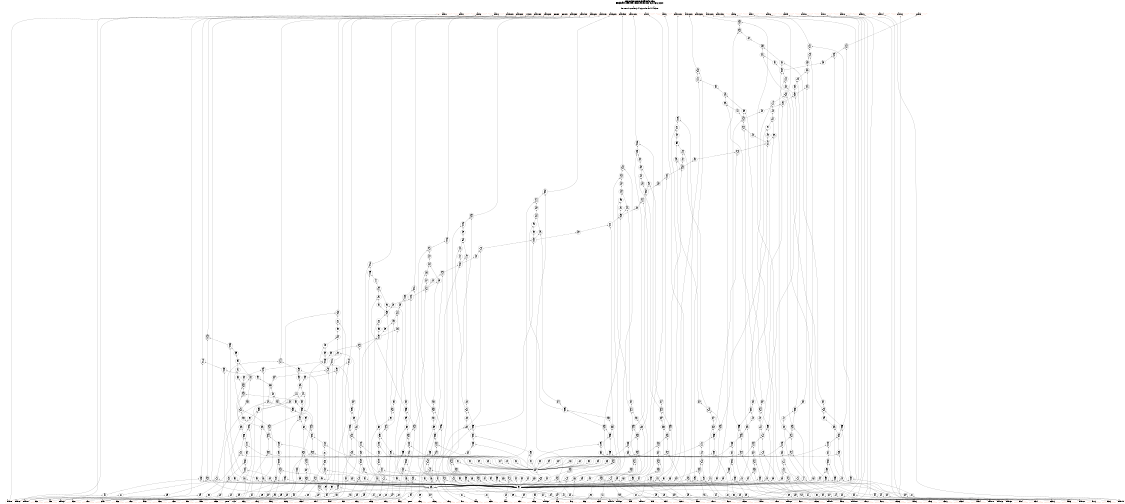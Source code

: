 # Network structure generated by ABC

digraph network {
size = "7.5,10";
center = true;
edge [dir = back];

{
  node [shape = plaintext];
  edge [style = invis];
  LevelTitle1 [label=""];
  LevelTitle2 [label=""];
  Level60 [label = ""];
  Level59 [label = ""];
  Level58 [label = ""];
  Level57 [label = ""];
  Level56 [label = ""];
  Level55 [label = ""];
  Level54 [label = ""];
  Level53 [label = ""];
  Level52 [label = ""];
  Level51 [label = ""];
  Level50 [label = ""];
  Level49 [label = ""];
  Level48 [label = ""];
  Level47 [label = ""];
  Level46 [label = ""];
  Level45 [label = ""];
  Level44 [label = ""];
  Level43 [label = ""];
  Level42 [label = ""];
  Level41 [label = ""];
  Level40 [label = ""];
  Level39 [label = ""];
  Level38 [label = ""];
  Level37 [label = ""];
  Level36 [label = ""];
  Level35 [label = ""];
  Level34 [label = ""];
  Level33 [label = ""];
  Level32 [label = ""];
  Level31 [label = ""];
  Level30 [label = ""];
  Level29 [label = ""];
  Level28 [label = ""];
  Level27 [label = ""];
  Level26 [label = ""];
  Level25 [label = ""];
  Level24 [label = ""];
  Level23 [label = ""];
  Level22 [label = ""];
  Level21 [label = ""];
  Level20 [label = ""];
  Level19 [label = ""];
  Level18 [label = ""];
  Level17 [label = ""];
  Level16 [label = ""];
  Level15 [label = ""];
  Level14 [label = ""];
  Level13 [label = ""];
  Level12 [label = ""];
  Level11 [label = ""];
  Level10 [label = ""];
  Level9 [label = ""];
  Level8 [label = ""];
  Level7 [label = ""];
  Level6 [label = ""];
  Level5 [label = ""];
  Level4 [label = ""];
  Level3 [label = ""];
  Level2 [label = ""];
  Level1 [label = ""];
  Level0 [label = ""];
  LevelTitle1 ->  LevelTitle2 ->  Level60 ->  Level59 ->  Level58 ->  Level57 ->  Level56 ->  Level55 ->  Level54 ->  Level53 ->  Level52 ->  Level51 ->  Level50 ->  Level49 ->  Level48 ->  Level47 ->  Level46 ->  Level45 ->  Level44 ->  Level43 ->  Level42 ->  Level41 ->  Level40 ->  Level39 ->  Level38 ->  Level37 ->  Level36 ->  Level35 ->  Level34 ->  Level33 ->  Level32 ->  Level31 ->  Level30 ->  Level29 ->  Level28 ->  Level27 ->  Level26 ->  Level25 ->  Level24 ->  Level23 ->  Level22 ->  Level21 ->  Level20 ->  Level19 ->  Level18 ->  Level17 ->  Level16 ->  Level15 ->  Level14 ->  Level13 ->  Level12 ->  Level11 ->  Level10 ->  Level9 ->  Level8 ->  Level7 ->  Level6 ->  Level5 ->  Level4 ->  Level3 ->  Level2 ->  Level1 ->  Level0;
}

{
  rank = same;
  LevelTitle1;
  title1 [shape=plaintext,
          fontsize=20,
          fontname = "Times-Roman",
          label="Network structure visualized by ABC\nBenchmark \"s991.blif\". Time was Thu Oct  8 20:46:12 2020. "
         ];
}

{
  rank = same;
  LevelTitle2;
  title2 [shape=plaintext,
          fontsize=18,
          fontname = "Times-Roman",
          label="The network contains 519 logic nodes and 19 latches.\n"
         ];
}

{
  rank = same;
  Level60;
  Node66 [label = "maddr_0", shape = invtriangle, color = coral, fillcolor = coral];
  Node67 [label = "maddr_1", shape = invtriangle, color = coral, fillcolor = coral];
  Node68 [label = "maddr_2", shape = invtriangle, color = coral, fillcolor = coral];
  Node69 [label = "maddr_3", shape = invtriangle, color = coral, fillcolor = coral];
  Node70 [label = "maddr_4", shape = invtriangle, color = coral, fillcolor = coral];
  Node71 [label = "maddr_5", shape = invtriangle, color = coral, fillcolor = coral];
  Node72 [label = "maddr_6", shape = invtriangle, color = coral, fillcolor = coral];
  Node73 [label = "maddr_7", shape = invtriangle, color = coral, fillcolor = coral];
  Node74 [label = "maddr_8", shape = invtriangle, color = coral, fillcolor = coral];
  Node75 [label = "maddr_9", shape = invtriangle, color = coral, fillcolor = coral];
  Node76 [label = "maddr_10", shape = invtriangle, color = coral, fillcolor = coral];
  Node77 [label = "maddr_11", shape = invtriangle, color = coral, fillcolor = coral];
  Node78 [label = "maddr_12", shape = invtriangle, color = coral, fillcolor = coral];
  Node79 [label = "maddr_13", shape = invtriangle, color = coral, fillcolor = coral];
  Node80 [label = "maddr_14", shape = invtriangle, color = coral, fillcolor = coral];
  Node81 [label = "maddr_15", shape = invtriangle, color = coral, fillcolor = coral];
  Node82 [label = "coutadd1", shape = invtriangle, color = coral, fillcolor = coral];
  Node84 [label = "pee_0L_in", shape = box, color = coral, fillcolor = coral];
  Node87 [label = "pee_1L_in", shape = box, color = coral, fillcolor = coral];
  Node90 [label = "maddr_0L_in", shape = box, color = coral, fillcolor = coral];
  Node93 [label = "maddr_1L_in", shape = box, color = coral, fillcolor = coral];
  Node96 [label = "maddr_2L_in", shape = box, color = coral, fillcolor = coral];
  Node99 [label = "maddr_3L_in", shape = box, color = coral, fillcolor = coral];
  Node102 [label = "maddr_4L_in", shape = box, color = coral, fillcolor = coral];
  Node105 [label = "maddr_5L_in", shape = box, color = coral, fillcolor = coral];
  Node108 [label = "maddr_6L_in", shape = box, color = coral, fillcolor = coral];
  Node111 [label = "maddr_7L_in", shape = box, color = coral, fillcolor = coral];
  Node114 [label = "maddr_8L_in", shape = box, color = coral, fillcolor = coral];
  Node117 [label = "maddr_9L_in", shape = box, color = coral, fillcolor = coral];
  Node120 [label = "maddr_10L_in", shape = box, color = coral, fillcolor = coral];
  Node123 [label = "maddr_11L_in", shape = box, color = coral, fillcolor = coral];
  Node126 [label = "maddr_12L_in", shape = box, color = coral, fillcolor = coral];
  Node129 [label = "maddr_13L_in", shape = box, color = coral, fillcolor = coral];
  Node132 [label = "maddr_14L_in", shape = box, color = coral, fillcolor = coral];
  Node135 [label = "maddr_15L_in", shape = box, color = coral, fillcolor = coral];
  Node138 [label = "I1154L_in", shape = box, color = coral, fillcolor = coral];
}

{
  rank = same;
  Level59;
  Node158 [label = "158\n0- 1\n-0 1", shape = ellipse];
}

{
  rank = same;
  Level58;
  Node625 [label = "625\n1- 1\n-1 1", shape = ellipse];
}

{
  rank = same;
  Level57;
  Node460 [label = "460\n0 1", shape = ellipse];
}

{
  rank = same;
  Level56;
  Node140 [label = "140\n0- 1\n-0 1", shape = ellipse];
  Node157 [label = "157\n0- 1\n-0 1", shape = ellipse];
  Node459 [label = "459\n00 1", shape = ellipse];
}

{
  rank = same;
  Level55;
  Node507 [label = "507\n11 1", shape = ellipse];
  Node623 [label = "623\n1- 1\n-1 1", shape = ellipse];
  Node624 [label = "624\n1- 1\n-1 1", shape = ellipse];
}

{
  rank = same;
  Level54;
  Node455 [label = "455\n0 1", shape = ellipse];
  Node457 [label = "457\n0 1", shape = ellipse];
  Node458 [label = "458\n0 1", shape = ellipse];
  Node506 [label = "506\n11 1", shape = ellipse];
}

{
  rank = same;
  Level53;
  Node156 [label = "156\n0- 1\n-0 1", shape = ellipse];
  Node454 [label = "454\n00 1", shape = ellipse];
  Node456 [label = "456\n0- 1\n-0 1", shape = ellipse];
}

{
  rank = same;
  Level52;
  Node505 [label = "505\n11 1", shape = ellipse];
  Node621 [label = "621\n1- 1\n-1 1", shape = ellipse];
  Node622 [label = "622\n1- 1\n-1 1", shape = ellipse];
}

{
  rank = same;
  Level51;
  Node450 [label = "450\n0 1", shape = ellipse];
  Node452 [label = "452\n0 1", shape = ellipse];
  Node453 [label = "453\n0 1", shape = ellipse];
  Node504 [label = "504\n11 1", shape = ellipse];
}

{
  rank = same;
  Level50;
  Node155 [label = "155\n0- 1\n-0 1", shape = ellipse];
  Node449 [label = "449\n00 1", shape = ellipse];
  Node451 [label = "451\n0- 1\n-0 1", shape = ellipse];
}

{
  rank = same;
  Level49;
  Node503 [label = "503\n11 1", shape = ellipse];
  Node619 [label = "619\n1- 1\n-1 1", shape = ellipse];
  Node620 [label = "620\n1- 1\n-1 1", shape = ellipse];
}

{
  rank = same;
  Level48;
  Node445 [label = "445\n0 1", shape = ellipse];
  Node447 [label = "447\n0 1", shape = ellipse];
  Node448 [label = "448\n0 1", shape = ellipse];
  Node502 [label = "502\n11 1", shape = ellipse];
}

{
  rank = same;
  Level47;
  Node154 [label = "154\n0- 1\n-0 1", shape = ellipse];
  Node444 [label = "444\n00 1", shape = ellipse];
  Node446 [label = "446\n0- 1\n-0 1", shape = ellipse];
}

{
  rank = same;
  Level46;
  Node501 [label = "501\n11 1", shape = ellipse];
  Node617 [label = "617\n1- 1\n-1 1", shape = ellipse];
  Node618 [label = "618\n1- 1\n-1 1", shape = ellipse];
}

{
  rank = same;
  Level45;
  Node440 [label = "440\n0 1", shape = ellipse];
  Node442 [label = "442\n0 1", shape = ellipse];
  Node443 [label = "443\n0 1", shape = ellipse];
  Node500 [label = "500\n11 1", shape = ellipse];
}

{
  rank = same;
  Level44;
  Node153 [label = "153\n0- 1\n-0 1", shape = ellipse];
  Node439 [label = "439\n00 1", shape = ellipse];
  Node441 [label = "441\n0- 1\n-0 1", shape = ellipse];
}

{
  rank = same;
  Level43;
  Node499 [label = "499\n11 1", shape = ellipse];
  Node615 [label = "615\n1- 1\n-1 1", shape = ellipse];
  Node616 [label = "616\n1- 1\n-1 1", shape = ellipse];
}

{
  rank = same;
  Level42;
  Node435 [label = "435\n0 1", shape = ellipse];
  Node437 [label = "437\n0 1", shape = ellipse];
  Node438 [label = "438\n0 1", shape = ellipse];
  Node498 [label = "498\n11 1", shape = ellipse];
}

{
  rank = same;
  Level41;
  Node152 [label = "152\n0- 1\n-0 1", shape = ellipse];
  Node434 [label = "434\n00 1", shape = ellipse];
  Node436 [label = "436\n0- 1\n-0 1", shape = ellipse];
}

{
  rank = same;
  Level40;
  Node497 [label = "497\n11 1", shape = ellipse];
  Node613 [label = "613\n1- 1\n-1 1", shape = ellipse];
  Node614 [label = "614\n1- 1\n-1 1", shape = ellipse];
}

{
  rank = same;
  Level39;
  Node430 [label = "430\n0 1", shape = ellipse];
  Node432 [label = "432\n0 1", shape = ellipse];
  Node433 [label = "433\n0 1", shape = ellipse];
  Node496 [label = "496\n11 1", shape = ellipse];
}

{
  rank = same;
  Level38;
  Node151 [label = "151\n0- 1\n-0 1", shape = ellipse];
  Node429 [label = "429\n00 1", shape = ellipse];
  Node431 [label = "431\n0- 1\n-0 1", shape = ellipse];
}

{
  rank = same;
  Level37;
  Node495 [label = "495\n11 1", shape = ellipse];
  Node611 [label = "611\n1- 1\n-1 1", shape = ellipse];
  Node612 [label = "612\n1- 1\n-1 1", shape = ellipse];
}

{
  rank = same;
  Level36;
  Node425 [label = "425\n0 1", shape = ellipse];
  Node427 [label = "427\n0 1", shape = ellipse];
  Node428 [label = "428\n0 1", shape = ellipse];
  Node494 [label = "494\n11 1", shape = ellipse];
}

{
  rank = same;
  Level35;
  Node150 [label = "150\n0- 1\n-0 1", shape = ellipse];
  Node424 [label = "424\n00 1", shape = ellipse];
  Node426 [label = "426\n0- 1\n-0 1", shape = ellipse];
}

{
  rank = same;
  Level34;
  Node493 [label = "493\n11 1", shape = ellipse];
  Node609 [label = "609\n1- 1\n-1 1", shape = ellipse];
  Node610 [label = "610\n1- 1\n-1 1", shape = ellipse];
}

{
  rank = same;
  Level33;
  Node420 [label = "420\n0 1", shape = ellipse];
  Node422 [label = "422\n0 1", shape = ellipse];
  Node423 [label = "423\n0 1", shape = ellipse];
  Node492 [label = "492\n11 1", shape = ellipse];
}

{
  rank = same;
  Level32;
  Node149 [label = "149\n0- 1\n-0 1", shape = ellipse];
  Node419 [label = "419\n00 1", shape = ellipse];
  Node421 [label = "421\n0- 1\n-0 1", shape = ellipse];
}

{
  rank = same;
  Level31;
  Node491 [label = "491\n11 1", shape = ellipse];
  Node607 [label = "607\n1- 1\n-1 1", shape = ellipse];
  Node608 [label = "608\n1- 1\n-1 1", shape = ellipse];
}

{
  rank = same;
  Level30;
  Node415 [label = "415\n0 1", shape = ellipse];
  Node417 [label = "417\n0 1", shape = ellipse];
  Node418 [label = "418\n0 1", shape = ellipse];
  Node490 [label = "490\n11 1", shape = ellipse];
}

{
  rank = same;
  Level29;
  Node148 [label = "148\n0- 1\n-0 1", shape = ellipse];
  Node414 [label = "414\n00 1", shape = ellipse];
  Node416 [label = "416\n0- 1\n-0 1", shape = ellipse];
}

{
  rank = same;
  Level28;
  Node489 [label = "489\n11 1", shape = ellipse];
  Node605 [label = "605\n1- 1\n-1 1", shape = ellipse];
  Node606 [label = "606\n1- 1\n-1 1", shape = ellipse];
}

{
  rank = same;
  Level27;
  Node410 [label = "410\n0 1", shape = ellipse];
  Node412 [label = "412\n0 1", shape = ellipse];
  Node413 [label = "413\n0 1", shape = ellipse];
  Node488 [label = "488\n11 1", shape = ellipse];
}

{
  rank = same;
  Level26;
  Node147 [label = "147\n0- 1\n-0 1", shape = ellipse];
  Node409 [label = "409\n00 1", shape = ellipse];
  Node411 [label = "411\n0- 1\n-0 1", shape = ellipse];
}

{
  rank = same;
  Level25;
  Node487 [label = "487\n11 1", shape = ellipse];
  Node603 [label = "603\n1- 1\n-1 1", shape = ellipse];
  Node604 [label = "604\n1- 1\n-1 1", shape = ellipse];
}

{
  rank = same;
  Level24;
  Node405 [label = "405\n0 1", shape = ellipse];
  Node407 [label = "407\n0 1", shape = ellipse];
  Node408 [label = "408\n0 1", shape = ellipse];
  Node486 [label = "486\n11 1", shape = ellipse];
}

{
  rank = same;
  Level23;
  Node146 [label = "146\n0- 1\n-0 1", shape = ellipse];
  Node404 [label = "404\n00 1", shape = ellipse];
  Node406 [label = "406\n0- 1\n-0 1", shape = ellipse];
}

{
  rank = same;
  Level22;
  Node485 [label = "485\n11 1", shape = ellipse];
  Node601 [label = "601\n1- 1\n-1 1", shape = ellipse];
  Node602 [label = "602\n1- 1\n-1 1", shape = ellipse];
}

{
  rank = same;
  Level21;
  Node400 [label = "400\n0 1", shape = ellipse];
  Node402 [label = "402\n0 1", shape = ellipse];
  Node403 [label = "403\n0 1", shape = ellipse];
  Node484 [label = "484\n11 1", shape = ellipse];
}

{
  rank = same;
  Level20;
  Node145 [label = "145\n0- 1\n-0 1", shape = ellipse];
  Node399 [label = "399\n00 1", shape = ellipse];
  Node401 [label = "401\n0- 1\n-0 1", shape = ellipse];
}

{
  rank = same;
  Level19;
  Node483 [label = "483\n11 1", shape = ellipse];
  Node599 [label = "599\n1- 1\n-1 1", shape = ellipse];
  Node600 [label = "600\n1- 1\n-1 1", shape = ellipse];
}

{
  rank = same;
  Level18;
  Node395 [label = "395\n0 1", shape = ellipse];
  Node397 [label = "397\n0 1", shape = ellipse];
  Node398 [label = "398\n0 1", shape = ellipse];
  Node482 [label = "482\n11 1", shape = ellipse];
}

{
  rank = same;
  Level17;
  Node141 [label = "141\n0- 1\n-0 1", shape = ellipse];
  Node142 [label = "142\n0- 1\n-0 1", shape = ellipse];
  Node143 [label = "143\n0- 1\n-0 1", shape = ellipse];
  Node144 [label = "144\n0- 1\n-0 1", shape = ellipse];
  Node394 [label = "394\n00 1", shape = ellipse];
  Node396 [label = "396\n0- 1\n-0 1", shape = ellipse];
}

{
  rank = same;
  Level16;
  Node481 [label = "481\n11 1", shape = ellipse];
  Node594 [label = "594\n1- 1\n-1 1", shape = ellipse];
  Node595 [label = "595\n1- 1\n-1 1", shape = ellipse];
  Node596 [label = "596\n1- 1\n-1 1", shape = ellipse];
  Node597 [label = "597\n1- 1\n-1 1", shape = ellipse];
  Node598 [label = "598\n1- 1\n-1 1", shape = ellipse];
}

{
  rank = same;
  Level15;
  Node386 [label = "386\n0 1", shape = ellipse];
  Node387 [label = "387\n0 1", shape = ellipse];
  Node389 [label = "389\n0 1", shape = ellipse];
  Node390 [label = "390\n0 1", shape = ellipse];
  Node392 [label = "392\n0 1", shape = ellipse];
  Node393 [label = "393\n0 1", shape = ellipse];
  Node480 [label = "480\n11 1", shape = ellipse];
}

{
  rank = same;
  Level14;
  Node385 [label = "385\n0- 1\n-0 1", shape = ellipse];
  Node388 [label = "388\n00 1", shape = ellipse];
  Node391 [label = "391\n00 1", shape = ellipse];
}

{
  rank = same;
  Level13;
  Node477 [label = "477\n11 1", shape = ellipse];
  Node478 [label = "478\n11 1", shape = ellipse];
  Node479 [label = "479\n11 1", shape = ellipse];
  Node593 [label = "593\n1- 1\n-1 1", shape = ellipse];
}

{
  rank = same;
  Level12;
  Node351 [label = "351\n0 1", shape = ellipse];
  Node352 [label = "352\n0 1", shape = ellipse];
  Node354 [label = "354\n0 1", shape = ellipse];
  Node356 [label = "356\n0 1", shape = ellipse];
  Node358 [label = "358\n0 1", shape = ellipse];
  Node360 [label = "360\n0 1", shape = ellipse];
  Node362 [label = "362\n0 1", shape = ellipse];
  Node364 [label = "364\n0 1", shape = ellipse];
  Node366 [label = "366\n0 1", shape = ellipse];
  Node368 [label = "368\n0 1", shape = ellipse];
  Node370 [label = "370\n0 1", shape = ellipse];
  Node372 [label = "372\n0 1", shape = ellipse];
  Node374 [label = "374\n0 1", shape = ellipse];
  Node376 [label = "376\n0 1", shape = ellipse];
  Node378 [label = "378\n0 1", shape = ellipse];
  Node380 [label = "380\n0 1", shape = ellipse];
  Node382 [label = "382\n0 1", shape = ellipse];
  Node384 [label = "384\n0 1", shape = ellipse];
  Node476 [label = "476\n11 1", shape = ellipse];
}

{
  rank = same;
  Level11;
  Node350 [label = "350\n0- 1\n-0 1", shape = ellipse];
  Node353 [label = "353\n0- 1\n-0 1", shape = ellipse];
  Node355 [label = "355\n0- 1\n-0 1", shape = ellipse];
  Node357 [label = "357\n0- 1\n-0 1", shape = ellipse];
  Node359 [label = "359\n0- 1\n-0 1", shape = ellipse];
  Node361 [label = "361\n0- 1\n-0 1", shape = ellipse];
  Node363 [label = "363\n0- 1\n-0 1", shape = ellipse];
  Node365 [label = "365\n0- 1\n-0 1", shape = ellipse];
  Node367 [label = "367\n0- 1\n-0 1", shape = ellipse];
  Node369 [label = "369\n0- 1\n-0 1", shape = ellipse];
  Node371 [label = "371\n0- 1\n-0 1", shape = ellipse];
  Node373 [label = "373\n0- 1\n-0 1", shape = ellipse];
  Node375 [label = "375\n0- 1\n-0 1", shape = ellipse];
  Node377 [label = "377\n0- 1\n-0 1", shape = ellipse];
  Node379 [label = "379\n0- 1\n-0 1", shape = ellipse];
  Node381 [label = "381\n0- 1\n-0 1", shape = ellipse];
  Node383 [label = "383\n0- 1\n-0 1", shape = ellipse];
}

{
  rank = same;
  Level10;
  Node319 [label = "319\n0 1", shape = ellipse];
  Node321 [label = "321\n0 1", shape = ellipse];
  Node323 [label = "323\n0 1", shape = ellipse];
  Node325 [label = "325\n0 1", shape = ellipse];
  Node327 [label = "327\n0 1", shape = ellipse];
  Node329 [label = "329\n0 1", shape = ellipse];
  Node331 [label = "331\n0 1", shape = ellipse];
  Node333 [label = "333\n0 1", shape = ellipse];
  Node335 [label = "335\n0 1", shape = ellipse];
  Node337 [label = "337\n0 1", shape = ellipse];
  Node339 [label = "339\n0 1", shape = ellipse];
  Node341 [label = "341\n0 1", shape = ellipse];
  Node343 [label = "343\n0 1", shape = ellipse];
  Node345 [label = "345\n0 1", shape = ellipse];
  Node347 [label = "347\n0 1", shape = ellipse];
  Node349 [label = "349\n0 1", shape = ellipse];
  Node592 [label = "592\n1- 1\n-1 1", shape = ellipse];
}

{
  rank = same;
  Level9;
  Node318 [label = "318\n00 1", shape = ellipse];
  Node320 [label = "320\n00 1", shape = ellipse];
  Node322 [label = "322\n00 1", shape = ellipse];
  Node324 [label = "324\n00 1", shape = ellipse];
  Node326 [label = "326\n00 1", shape = ellipse];
  Node328 [label = "328\n00 1", shape = ellipse];
  Node330 [label = "330\n00 1", shape = ellipse];
  Node332 [label = "332\n00 1", shape = ellipse];
  Node334 [label = "334\n00 1", shape = ellipse];
  Node336 [label = "336\n00 1", shape = ellipse];
  Node338 [label = "338\n00 1", shape = ellipse];
  Node340 [label = "340\n00 1", shape = ellipse];
  Node342 [label = "342\n00 1", shape = ellipse];
  Node344 [label = "344\n00 1", shape = ellipse];
  Node346 [label = "346\n00 1", shape = ellipse];
  Node348 [label = "348\n00 1", shape = ellipse];
  Node643 [label = "643\n0- 1\n-0 1", shape = ellipse];
  Node644 [label = "644\n0- 1\n-0 1", shape = ellipse];
  Node645 [label = "645\n0- 1\n-0 1", shape = ellipse];
  Node646 [label = "646\n0- 1\n-0 1", shape = ellipse];
  Node647 [label = "647\n0- 1\n-0 1", shape = ellipse];
  Node648 [label = "648\n0- 1\n-0 1", shape = ellipse];
  Node649 [label = "649\n0- 1\n-0 1", shape = ellipse];
  Node650 [label = "650\n0- 1\n-0 1", shape = ellipse];
  Node651 [label = "651\n0- 1\n-0 1", shape = ellipse];
  Node652 [label = "652\n0- 1\n-0 1", shape = ellipse];
  Node653 [label = "653\n0- 1\n-0 1", shape = ellipse];
  Node654 [label = "654\n0- 1\n-0 1", shape = ellipse];
  Node655 [label = "655\n0- 1\n-0 1", shape = ellipse];
  Node656 [label = "656\n0- 1\n-0 1", shape = ellipse];
  Node657 [label = "657\n0- 1\n-0 1", shape = ellipse];
  Node658 [label = "658\n0- 1\n-0 1", shape = ellipse];
}

{
  rank = same;
  Level8;
  Node627 [label = "627\n0- 1\n-0 1", shape = ellipse];
  Node628 [label = "628\n0- 1\n-0 1", shape = ellipse];
  Node629 [label = "629\n0- 1\n-0 1", shape = ellipse];
  Node630 [label = "630\n0- 1\n-0 1", shape = ellipse];
  Node631 [label = "631\n0- 1\n-0 1", shape = ellipse];
  Node632 [label = "632\n0- 1\n-0 1", shape = ellipse];
  Node633 [label = "633\n0- 1\n-0 1", shape = ellipse];
  Node634 [label = "634\n0- 1\n-0 1", shape = ellipse];
  Node635 [label = "635\n0- 1\n-0 1", shape = ellipse];
  Node636 [label = "636\n0- 1\n-0 1", shape = ellipse];
  Node637 [label = "637\n0- 1\n-0 1", shape = ellipse];
  Node638 [label = "638\n0- 1\n-0 1", shape = ellipse];
  Node639 [label = "639\n0- 1\n-0 1", shape = ellipse];
  Node640 [label = "640\n0- 1\n-0 1", shape = ellipse];
  Node641 [label = "641\n0- 1\n-0 1", shape = ellipse];
  Node642 [label = "642\n0- 1\n-0 1", shape = ellipse];
}

{
  rank = same;
  Level7;
  Node576 [label = "576\n1- 1\n-1 1", shape = ellipse];
  Node577 [label = "577\n1- 1\n-1 1", shape = ellipse];
  Node578 [label = "578\n1- 1\n-1 1", shape = ellipse];
  Node579 [label = "579\n1- 1\n-1 1", shape = ellipse];
  Node580 [label = "580\n1- 1\n-1 1", shape = ellipse];
  Node581 [label = "581\n1- 1\n-1 1", shape = ellipse];
  Node582 [label = "582\n1- 1\n-1 1", shape = ellipse];
  Node583 [label = "583\n1- 1\n-1 1", shape = ellipse];
  Node584 [label = "584\n1- 1\n-1 1", shape = ellipse];
  Node585 [label = "585\n1- 1\n-1 1", shape = ellipse];
  Node586 [label = "586\n1- 1\n-1 1", shape = ellipse];
  Node587 [label = "587\n1- 1\n-1 1", shape = ellipse];
  Node588 [label = "588\n1- 1\n-1 1", shape = ellipse];
  Node589 [label = "589\n1- 1\n-1 1", shape = ellipse];
  Node590 [label = "590\n1- 1\n-1 1", shape = ellipse];
  Node591 [label = "591\n1- 1\n-1 1", shape = ellipse];
}

{
  rank = same;
  Level6;
  Node287 [label = "287\n0 1", shape = ellipse];
  Node289 [label = "289\n0 1", shape = ellipse];
  Node291 [label = "291\n0 1", shape = ellipse];
  Node293 [label = "293\n0 1", shape = ellipse];
  Node295 [label = "295\n0 1", shape = ellipse];
  Node297 [label = "297\n0 1", shape = ellipse];
  Node299 [label = "299\n0 1", shape = ellipse];
  Node301 [label = "301\n0 1", shape = ellipse];
  Node303 [label = "303\n0 1", shape = ellipse];
  Node305 [label = "305\n0 1", shape = ellipse];
  Node307 [label = "307\n0 1", shape = ellipse];
  Node309 [label = "309\n0 1", shape = ellipse];
  Node311 [label = "311\n0 1", shape = ellipse];
  Node313 [label = "313\n0 1", shape = ellipse];
  Node315 [label = "315\n0 1", shape = ellipse];
  Node317 [label = "317\n0 1", shape = ellipse];
  Node560 [label = "560\n1- 1\n-1 1", shape = ellipse];
  Node561 [label = "561\n1- 1\n-1 1", shape = ellipse];
  Node562 [label = "562\n1- 1\n-1 1", shape = ellipse];
  Node563 [label = "563\n1- 1\n-1 1", shape = ellipse];
  Node564 [label = "564\n1- 1\n-1 1", shape = ellipse];
  Node565 [label = "565\n1- 1\n-1 1", shape = ellipse];
  Node566 [label = "566\n1- 1\n-1 1", shape = ellipse];
  Node567 [label = "567\n1- 1\n-1 1", shape = ellipse];
  Node568 [label = "568\n1- 1\n-1 1", shape = ellipse];
  Node569 [label = "569\n1- 1\n-1 1", shape = ellipse];
  Node570 [label = "570\n1- 1\n-1 1", shape = ellipse];
  Node571 [label = "571\n1- 1\n-1 1", shape = ellipse];
  Node572 [label = "572\n1- 1\n-1 1", shape = ellipse];
  Node573 [label = "573\n1- 1\n-1 1", shape = ellipse];
  Node574 [label = "574\n1- 1\n-1 1", shape = ellipse];
  Node575 [label = "575\n1- 1\n-1 1", shape = ellipse];
  Node626 [label = "626\n0- 1\n-0 1", shape = ellipse];
}

{
  rank = same;
  Level5;
  Node270 [label = "270\n0 1", shape = ellipse];
  Node271 [label = "271\n0 1", shape = ellipse];
  Node272 [label = "272\n0 1", shape = ellipse];
  Node273 [label = "273\n0 1", shape = ellipse];
  Node274 [label = "274\n0 1", shape = ellipse];
  Node275 [label = "275\n0 1", shape = ellipse];
  Node276 [label = "276\n0 1", shape = ellipse];
  Node277 [label = "277\n0 1", shape = ellipse];
  Node278 [label = "278\n0 1", shape = ellipse];
  Node279 [label = "279\n0 1", shape = ellipse];
  Node280 [label = "280\n0 1", shape = ellipse];
  Node281 [label = "281\n0 1", shape = ellipse];
  Node282 [label = "282\n0 1", shape = ellipse];
  Node283 [label = "283\n0 1", shape = ellipse];
  Node284 [label = "284\n0 1", shape = ellipse];
  Node285 [label = "285\n0 1", shape = ellipse];
  Node286 [label = "286\n0- 1\n-0 1", shape = ellipse];
  Node288 [label = "288\n0- 1\n-0 1", shape = ellipse];
  Node290 [label = "290\n0- 1\n-0 1", shape = ellipse];
  Node292 [label = "292\n0- 1\n-0 1", shape = ellipse];
  Node294 [label = "294\n0- 1\n-0 1", shape = ellipse];
  Node296 [label = "296\n0- 1\n-0 1", shape = ellipse];
  Node298 [label = "298\n0- 1\n-0 1", shape = ellipse];
  Node300 [label = "300\n0- 1\n-0 1", shape = ellipse];
  Node302 [label = "302\n0- 1\n-0 1", shape = ellipse];
  Node304 [label = "304\n0- 1\n-0 1", shape = ellipse];
  Node306 [label = "306\n0- 1\n-0 1", shape = ellipse];
  Node308 [label = "308\n0- 1\n-0 1", shape = ellipse];
  Node310 [label = "310\n0- 1\n-0 1", shape = ellipse];
  Node312 [label = "312\n0- 1\n-0 1", shape = ellipse];
  Node314 [label = "314\n0- 1\n-0 1", shape = ellipse];
  Node316 [label = "316\n0- 1\n-0 1", shape = ellipse];
  Node559 [label = "559\n1- 1\n-1 1", shape = ellipse];
}

{
  rank = same;
  Level4;
  Node267 [label = "267\n0 1", shape = ellipse];
  Node269 [label = "269\n0 1", shape = ellipse];
  Node542 [label = "542\n1- 1\n-1 1", shape = ellipse];
  Node543 [label = "543\n1- 1\n-1 1", shape = ellipse];
  Node544 [label = "544\n1- 1\n-1 1", shape = ellipse];
  Node545 [label = "545\n1- 1\n-1 1", shape = ellipse];
  Node546 [label = "546\n1- 1\n-1 1", shape = ellipse];
  Node547 [label = "547\n1- 1\n-1 1", shape = ellipse];
  Node548 [label = "548\n1- 1\n-1 1", shape = ellipse];
  Node549 [label = "549\n1- 1\n-1 1", shape = ellipse];
  Node550 [label = "550\n1- 1\n-1 1", shape = ellipse];
  Node551 [label = "551\n1- 1\n-1 1", shape = ellipse];
  Node552 [label = "552\n1- 1\n-1 1", shape = ellipse];
  Node553 [label = "553\n1- 1\n-1 1", shape = ellipse];
  Node554 [label = "554\n1- 1\n-1 1", shape = ellipse];
  Node555 [label = "555\n1- 1\n-1 1", shape = ellipse];
  Node556 [label = "556\n1- 1\n-1 1", shape = ellipse];
  Node557 [label = "557\n1- 1\n-1 1", shape = ellipse];
  Node558 [label = "558\n1- 1\n-1 1", shape = ellipse];
}

{
  rank = same;
  Level3;
  Node233 [label = "233\n0 1", shape = ellipse];
  Node234 [label = "234\n0 1", shape = ellipse];
  Node235 [label = "235\n0 1", shape = ellipse];
  Node236 [label = "236\n0 1", shape = ellipse];
  Node237 [label = "237\n0 1", shape = ellipse];
  Node238 [label = "238\n0 1", shape = ellipse];
  Node239 [label = "239\n0 1", shape = ellipse];
  Node240 [label = "240\n0 1", shape = ellipse];
  Node241 [label = "241\n0 1", shape = ellipse];
  Node242 [label = "242\n0 1", shape = ellipse];
  Node243 [label = "243\n0 1", shape = ellipse];
  Node244 [label = "244\n0 1", shape = ellipse];
  Node245 [label = "245\n0 1", shape = ellipse];
  Node246 [label = "246\n0 1", shape = ellipse];
  Node247 [label = "247\n0 1", shape = ellipse];
  Node248 [label = "248\n0 1", shape = ellipse];
  Node249 [label = "249\n0 1", shape = ellipse];
  Node250 [label = "250\n0 1", shape = ellipse];
  Node251 [label = "251\n0 1", shape = ellipse];
  Node252 [label = "252\n0 1", shape = ellipse];
  Node253 [label = "253\n0 1", shape = ellipse];
  Node254 [label = "254\n0 1", shape = ellipse];
  Node255 [label = "255\n0 1", shape = ellipse];
  Node256 [label = "256\n0 1", shape = ellipse];
  Node257 [label = "257\n0 1", shape = ellipse];
  Node258 [label = "258\n0 1", shape = ellipse];
  Node259 [label = "259\n0 1", shape = ellipse];
  Node260 [label = "260\n0 1", shape = ellipse];
  Node261 [label = "261\n0 1", shape = ellipse];
  Node262 [label = "262\n0 1", shape = ellipse];
  Node263 [label = "263\n0 1", shape = ellipse];
  Node264 [label = "264\n0 1", shape = ellipse];
  Node265 [label = "265\n0 1", shape = ellipse];
  Node266 [label = "266\n0- 1\n-0 1", shape = ellipse];
  Node268 [label = "268\n0- 1\n-0 1", shape = ellipse];
  Node461 [label = "461\n11 1", shape = ellipse];
  Node462 [label = "462\n11 1", shape = ellipse];
  Node463 [label = "463\n11 1", shape = ellipse];
  Node464 [label = "464\n11 1", shape = ellipse];
  Node465 [label = "465\n11 1", shape = ellipse];
  Node466 [label = "466\n11 1", shape = ellipse];
  Node467 [label = "467\n11 1", shape = ellipse];
  Node468 [label = "468\n11 1", shape = ellipse];
  Node469 [label = "469\n11 1", shape = ellipse];
  Node470 [label = "470\n11 1", shape = ellipse];
  Node471 [label = "471\n11 1", shape = ellipse];
  Node472 [label = "472\n11 1", shape = ellipse];
  Node473 [label = "473\n11 1", shape = ellipse];
  Node474 [label = "474\n11 1", shape = ellipse];
  Node475 [label = "475\n11 1", shape = ellipse];
  Node510 [label = "510\n1- 1\n-1 1", shape = ellipse];
  Node511 [label = "511\n1- 1\n-1 1", shape = ellipse];
  Node512 [label = "512\n1- 1\n-1 1", shape = ellipse];
  Node513 [label = "513\n1- 1\n-1 1", shape = ellipse];
  Node514 [label = "514\n1- 1\n-1 1", shape = ellipse];
  Node515 [label = "515\n1- 1\n-1 1", shape = ellipse];
  Node516 [label = "516\n1- 1\n-1 1", shape = ellipse];
  Node517 [label = "517\n1- 1\n-1 1", shape = ellipse];
  Node518 [label = "518\n1- 1\n-1 1", shape = ellipse];
  Node519 [label = "519\n1- 1\n-1 1", shape = ellipse];
  Node520 [label = "520\n1- 1\n-1 1", shape = ellipse];
  Node521 [label = "521\n1- 1\n-1 1", shape = ellipse];
  Node522 [label = "522\n1- 1\n-1 1", shape = ellipse];
  Node523 [label = "523\n1- 1\n-1 1", shape = ellipse];
  Node524 [label = "524\n1- 1\n-1 1", shape = ellipse];
  Node525 [label = "525\n1- 1\n-1 1", shape = ellipse];
  Node526 [label = "526\n1- 1\n-1 1", shape = ellipse];
  Node527 [label = "527\n1- 1\n-1 1", shape = ellipse];
  Node528 [label = "528\n1- 1\n-1 1", shape = ellipse];
  Node529 [label = "529\n1- 1\n-1 1", shape = ellipse];
  Node530 [label = "530\n1- 1\n-1 1", shape = ellipse];
  Node531 [label = "531\n1- 1\n-1 1", shape = ellipse];
  Node532 [label = "532\n1- 1\n-1 1", shape = ellipse];
  Node533 [label = "533\n1- 1\n-1 1", shape = ellipse];
  Node534 [label = "534\n1- 1\n-1 1", shape = ellipse];
  Node535 [label = "535\n1- 1\n-1 1", shape = ellipse];
  Node536 [label = "536\n1- 1\n-1 1", shape = ellipse];
  Node537 [label = "537\n1- 1\n-1 1", shape = ellipse];
  Node538 [label = "538\n1- 1\n-1 1", shape = ellipse];
  Node539 [label = "539\n1- 1\n-1 1", shape = ellipse];
  Node540 [label = "540\n1- 1\n-1 1", shape = ellipse];
  Node541 [label = "541\n1- 1\n-1 1", shape = ellipse];
}

{
  rank = same;
  Level2;
  Node229 [label = "229\n0 1", shape = ellipse];
  Node230 [label = "230\n0 1", shape = ellipse];
  Node231 [label = "231\n0 1", shape = ellipse];
  Node232 [label = "232\n00 1", shape = ellipse];
  Node508 [label = "508\n1- 1\n-1 1", shape = ellipse];
  Node509 [label = "509\n1- 1\n-1 1", shape = ellipse];
}

{
  rank = same;
  Level1;
  Node159 [label = "159\n0 1", shape = ellipse];
  Node160 [label = "160\n0 1", shape = ellipse];
  Node161 [label = "161\n0 1", shape = ellipse];
  Node162 [label = "162\n0 1", shape = ellipse];
  Node163 [label = "163\n0 1", shape = ellipse];
  Node164 [label = "164\n0 1", shape = ellipse];
  Node165 [label = "165\n0 1", shape = ellipse];
  Node166 [label = "166\n0 1", shape = ellipse];
  Node167 [label = "167\n0 1", shape = ellipse];
  Node168 [label = "168\n0 1", shape = ellipse];
  Node169 [label = "169\n0 1", shape = ellipse];
  Node170 [label = "170\n0 1", shape = ellipse];
  Node171 [label = "171\n0 1", shape = ellipse];
  Node172 [label = "172\n0 1", shape = ellipse];
  Node173 [label = "173\n0 1", shape = ellipse];
  Node174 [label = "174\n0 1", shape = ellipse];
  Node175 [label = "175\n0 1", shape = ellipse];
  Node176 [label = "176\n0 1", shape = ellipse];
  Node177 [label = "177\n0 1", shape = ellipse];
  Node178 [label = "178\n0 1", shape = ellipse];
  Node179 [label = "179\n0 1", shape = ellipse];
  Node180 [label = "180\n0 1", shape = ellipse];
  Node181 [label = "181\n0 1", shape = ellipse];
  Node182 [label = "182\n0 1", shape = ellipse];
  Node183 [label = "183\n0 1", shape = ellipse];
  Node184 [label = "184\n0 1", shape = ellipse];
  Node185 [label = "185\n0 1", shape = ellipse];
  Node186 [label = "186\n0 1", shape = ellipse];
  Node187 [label = "187\n0 1", shape = ellipse];
  Node188 [label = "188\n0 1", shape = ellipse];
  Node189 [label = "189\n0 1", shape = ellipse];
  Node190 [label = "190\n0 1", shape = ellipse];
  Node191 [label = "191\n0 1", shape = ellipse];
  Node192 [label = "192\n0 1", shape = ellipse];
  Node193 [label = "193\n0 1", shape = ellipse];
  Node194 [label = "194\n0 1", shape = ellipse];
  Node195 [label = "195\n0 1", shape = ellipse];
  Node196 [label = "196\n0 1", shape = ellipse];
  Node197 [label = "197\n0 1", shape = ellipse];
  Node198 [label = "198\n0 1", shape = ellipse];
  Node199 [label = "199\n0 1", shape = ellipse];
  Node200 [label = "200\n0 1", shape = ellipse];
  Node201 [label = "201\n0 1", shape = ellipse];
  Node202 [label = "202\n0 1", shape = ellipse];
  Node203 [label = "203\n0 1", shape = ellipse];
  Node204 [label = "204\n0 1", shape = ellipse];
  Node205 [label = "205\n0 1", shape = ellipse];
  Node206 [label = "206\n0 1", shape = ellipse];
  Node207 [label = "207\n0 1", shape = ellipse];
  Node208 [label = "208\n0 1", shape = ellipse];
  Node209 [label = "209\n0 1", shape = ellipse];
  Node210 [label = "210\n0 1", shape = ellipse];
  Node211 [label = "211\n0 1", shape = ellipse];
  Node212 [label = "212\n0 1", shape = ellipse];
  Node213 [label = "213\n0 1", shape = ellipse];
  Node214 [label = "214\n0 1", shape = ellipse];
  Node215 [label = "215\n0 1", shape = ellipse];
  Node216 [label = "216\n0 1", shape = ellipse];
  Node217 [label = "217\n0 1", shape = ellipse];
  Node218 [label = "218\n0 1", shape = ellipse];
  Node219 [label = "219\n0 1", shape = ellipse];
  Node220 [label = "220\n0 1", shape = ellipse];
  Node221 [label = "221\n0 1", shape = ellipse];
  Node222 [label = "222\n0 1", shape = ellipse];
  Node223 [label = "223\n0 1", shape = ellipse];
  Node224 [label = "224\n0 1", shape = ellipse];
  Node225 [label = "225\n0 1", shape = ellipse];
  Node226 [label = "226\n0 1", shape = ellipse];
  Node227 [label = "227\n0 1", shape = ellipse];
  Node228 [label = "228\n0 1", shape = ellipse];
}

{
  rank = same;
  Level0;
  Node1 [label = "data_15", shape = triangle, color = coral, fillcolor = coral];
  Node2 [label = "data_14", shape = triangle, color = coral, fillcolor = coral];
  Node3 [label = "data_13", shape = triangle, color = coral, fillcolor = coral];
  Node4 [label = "data_12", shape = triangle, color = coral, fillcolor = coral];
  Node5 [label = "data_11", shape = triangle, color = coral, fillcolor = coral];
  Node6 [label = "data_10", shape = triangle, color = coral, fillcolor = coral];
  Node7 [label = "data_9", shape = triangle, color = coral, fillcolor = coral];
  Node8 [label = "data_8", shape = triangle, color = coral, fillcolor = coral];
  Node9 [label = "data_7", shape = triangle, color = coral, fillcolor = coral];
  Node10 [label = "data_6", shape = triangle, color = coral, fillcolor = coral];
  Node11 [label = "data_5", shape = triangle, color = coral, fillcolor = coral];
  Node12 [label = "data_4", shape = triangle, color = coral, fillcolor = coral];
  Node13 [label = "data_3", shape = triangle, color = coral, fillcolor = coral];
  Node14 [label = "data_2", shape = triangle, color = coral, fillcolor = coral];
  Node15 [label = "data_1", shape = triangle, color = coral, fillcolor = coral];
  Node16 [label = "data_0", shape = triangle, color = coral, fillcolor = coral];
  Node17 [label = "stack_15", shape = triangle, color = coral, fillcolor = coral];
  Node18 [label = "stack_14", shape = triangle, color = coral, fillcolor = coral];
  Node19 [label = "stack_13", shape = triangle, color = coral, fillcolor = coral];
  Node20 [label = "stack_12", shape = triangle, color = coral, fillcolor = coral];
  Node21 [label = "stack_11", shape = triangle, color = coral, fillcolor = coral];
  Node22 [label = "stack_10", shape = triangle, color = coral, fillcolor = coral];
  Node23 [label = "stack_9", shape = triangle, color = coral, fillcolor = coral];
  Node24 [label = "stack_8", shape = triangle, color = coral, fillcolor = coral];
  Node25 [label = "stack_7", shape = triangle, color = coral, fillcolor = coral];
  Node26 [label = "stack_6", shape = triangle, color = coral, fillcolor = coral];
  Node27 [label = "stack_5", shape = triangle, color = coral, fillcolor = coral];
  Node28 [label = "stack_4", shape = triangle, color = coral, fillcolor = coral];
  Node29 [label = "stack_3", shape = triangle, color = coral, fillcolor = coral];
  Node30 [label = "stack_2", shape = triangle, color = coral, fillcolor = coral];
  Node31 [label = "stack_1", shape = triangle, color = coral, fillcolor = coral];
  Node32 [label = "stack_0", shape = triangle, color = coral, fillcolor = coral];
  Node33 [label = "off1_15", shape = triangle, color = coral, fillcolor = coral];
  Node34 [label = "off1_14", shape = triangle, color = coral, fillcolor = coral];
  Node35 [label = "off1_13", shape = triangle, color = coral, fillcolor = coral];
  Node36 [label = "off1_12", shape = triangle, color = coral, fillcolor = coral];
  Node37 [label = "off1_11", shape = triangle, color = coral, fillcolor = coral];
  Node38 [label = "off1_10", shape = triangle, color = coral, fillcolor = coral];
  Node39 [label = "off1_9", shape = triangle, color = coral, fillcolor = coral];
  Node40 [label = "off1_8", shape = triangle, color = coral, fillcolor = coral];
  Node41 [label = "off1_7", shape = triangle, color = coral, fillcolor = coral];
  Node42 [label = "off1_6", shape = triangle, color = coral, fillcolor = coral];
  Node43 [label = "off1_5", shape = triangle, color = coral, fillcolor = coral];
  Node44 [label = "off1_4", shape = triangle, color = coral, fillcolor = coral];
  Node45 [label = "off1_3", shape = triangle, color = coral, fillcolor = coral];
  Node46 [label = "off1_2", shape = triangle, color = coral, fillcolor = coral];
  Node47 [label = "off1_1", shape = triangle, color = coral, fillcolor = coral];
  Node48 [label = "off1_0", shape = triangle, color = coral, fillcolor = coral];
  Node49 [label = "off2_15", shape = triangle, color = coral, fillcolor = coral];
  Node50 [label = "off2_14", shape = triangle, color = coral, fillcolor = coral];
  Node51 [label = "off2_13", shape = triangle, color = coral, fillcolor = coral];
  Node52 [label = "off2_12", shape = triangle, color = coral, fillcolor = coral];
  Node53 [label = "off2_11", shape = triangle, color = coral, fillcolor = coral];
  Node54 [label = "off2_10", shape = triangle, color = coral, fillcolor = coral];
  Node55 [label = "off2_9", shape = triangle, color = coral, fillcolor = coral];
  Node56 [label = "off2_8", shape = triangle, color = coral, fillcolor = coral];
  Node57 [label = "off2_7", shape = triangle, color = coral, fillcolor = coral];
  Node58 [label = "off2_6", shape = triangle, color = coral, fillcolor = coral];
  Node59 [label = "off2_5", shape = triangle, color = coral, fillcolor = coral];
  Node60 [label = "off2_4", shape = triangle, color = coral, fillcolor = coral];
  Node61 [label = "off2_3", shape = triangle, color = coral, fillcolor = coral];
  Node62 [label = "off2_2", shape = triangle, color = coral, fillcolor = coral];
  Node63 [label = "off2_1", shape = triangle, color = coral, fillcolor = coral];
  Node64 [label = "off2_0", shape = triangle, color = coral, fillcolor = coral];
  Node65 [label = "cinadd1", shape = triangle, color = coral, fillcolor = coral];
  Node85 [label = "pee_0L", shape = box, color = coral, fillcolor = coral];
  Node88 [label = "pee_1L", shape = box, color = coral, fillcolor = coral];
  Node91 [label = "maddr_0L", shape = box, color = coral, fillcolor = coral];
  Node94 [label = "maddr_1L", shape = box, color = coral, fillcolor = coral];
  Node97 [label = "maddr_2L", shape = box, color = coral, fillcolor = coral];
  Node100 [label = "maddr_3L", shape = box, color = coral, fillcolor = coral];
  Node103 [label = "maddr_4L", shape = box, color = coral, fillcolor = coral];
  Node106 [label = "maddr_5L", shape = box, color = coral, fillcolor = coral];
  Node109 [label = "maddr_6L", shape = box, color = coral, fillcolor = coral];
  Node112 [label = "maddr_7L", shape = box, color = coral, fillcolor = coral];
  Node115 [label = "maddr_8L", shape = box, color = coral, fillcolor = coral];
  Node118 [label = "maddr_9L", shape = box, color = coral, fillcolor = coral];
  Node121 [label = "maddr_10L", shape = box, color = coral, fillcolor = coral];
  Node124 [label = "maddr_11L", shape = box, color = coral, fillcolor = coral];
  Node127 [label = "maddr_12L", shape = box, color = coral, fillcolor = coral];
  Node130 [label = "maddr_13L", shape = box, color = coral, fillcolor = coral];
  Node133 [label = "maddr_14L", shape = box, color = coral, fillcolor = coral];
  Node136 [label = "maddr_15L", shape = box, color = coral, fillcolor = coral];
  Node139 [label = "I1154L", shape = box, color = coral, fillcolor = coral];
}

title1 -> title2 [style = invis];
title2 -> Node66 [style = invis];
title2 -> Node67 [style = invis];
title2 -> Node68 [style = invis];
title2 -> Node69 [style = invis];
title2 -> Node70 [style = invis];
title2 -> Node71 [style = invis];
title2 -> Node72 [style = invis];
title2 -> Node73 [style = invis];
title2 -> Node74 [style = invis];
title2 -> Node75 [style = invis];
title2 -> Node76 [style = invis];
title2 -> Node77 [style = invis];
title2 -> Node78 [style = invis];
title2 -> Node79 [style = invis];
title2 -> Node80 [style = invis];
title2 -> Node81 [style = invis];
title2 -> Node82 [style = invis];
title2 -> Node84 [style = invis];
title2 -> Node87 [style = invis];
title2 -> Node90 [style = invis];
title2 -> Node93 [style = invis];
title2 -> Node96 [style = invis];
title2 -> Node99 [style = invis];
title2 -> Node102 [style = invis];
title2 -> Node105 [style = invis];
title2 -> Node108 [style = invis];
title2 -> Node111 [style = invis];
title2 -> Node114 [style = invis];
title2 -> Node117 [style = invis];
title2 -> Node120 [style = invis];
title2 -> Node123 [style = invis];
title2 -> Node126 [style = invis];
title2 -> Node129 [style = invis];
title2 -> Node132 [style = invis];
title2 -> Node135 [style = invis];
title2 -> Node138 [style = invis];
Node66 -> Node67 [style = invis];
Node67 -> Node68 [style = invis];
Node68 -> Node69 [style = invis];
Node69 -> Node70 [style = invis];
Node70 -> Node71 [style = invis];
Node71 -> Node72 [style = invis];
Node72 -> Node73 [style = invis];
Node73 -> Node74 [style = invis];
Node74 -> Node75 [style = invis];
Node75 -> Node76 [style = invis];
Node76 -> Node77 [style = invis];
Node77 -> Node78 [style = invis];
Node78 -> Node79 [style = invis];
Node79 -> Node80 [style = invis];
Node80 -> Node81 [style = invis];
Node81 -> Node82 [style = invis];
Node66 -> Node91 [style = solid];
Node67 -> Node94 [style = solid];
Node68 -> Node97 [style = solid];
Node69 -> Node100 [style = solid];
Node70 -> Node103 [style = solid];
Node71 -> Node106 [style = solid];
Node72 -> Node109 [style = solid];
Node73 -> Node112 [style = solid];
Node74 -> Node115 [style = solid];
Node75 -> Node118 [style = solid];
Node76 -> Node121 [style = solid];
Node77 -> Node124 [style = solid];
Node78 -> Node127 [style = solid];
Node79 -> Node130 [style = solid];
Node80 -> Node133 [style = solid];
Node81 -> Node136 [style = solid];
Node82 -> Node140 [style = solid];
Node84 -> Node141 [style = solid];
Node87 -> Node142 [style = solid];
Node90 -> Node143 [style = solid];
Node93 -> Node144 [style = solid];
Node96 -> Node145 [style = solid];
Node99 -> Node146 [style = solid];
Node102 -> Node147 [style = solid];
Node105 -> Node148 [style = solid];
Node108 -> Node149 [style = solid];
Node111 -> Node150 [style = solid];
Node114 -> Node151 [style = solid];
Node117 -> Node152 [style = solid];
Node120 -> Node153 [style = solid];
Node123 -> Node154 [style = solid];
Node126 -> Node155 [style = solid];
Node129 -> Node156 [style = solid];
Node132 -> Node157 [style = solid];
Node135 -> Node158 [style = solid];
Node138 -> Node159 [style = solid];
Node140 -> Node624 [style = solid];
Node140 -> Node658 [style = solid];
Node141 -> Node508 [style = solid];
Node141 -> Node595 [style = solid];
Node142 -> Node509 [style = solid];
Node142 -> Node597 [style = solid];
Node143 -> Node526 [style = solid];
Node143 -> Node596 [style = solid];
Node144 -> Node527 [style = solid];
Node144 -> Node598 [style = solid];
Node145 -> Node528 [style = solid];
Node145 -> Node599 [style = solid];
Node146 -> Node529 [style = solid];
Node146 -> Node601 [style = solid];
Node147 -> Node530 [style = solid];
Node147 -> Node603 [style = solid];
Node148 -> Node531 [style = solid];
Node148 -> Node605 [style = solid];
Node149 -> Node532 [style = solid];
Node149 -> Node607 [style = solid];
Node150 -> Node533 [style = solid];
Node150 -> Node609 [style = solid];
Node151 -> Node534 [style = solid];
Node151 -> Node611 [style = solid];
Node152 -> Node535 [style = solid];
Node152 -> Node613 [style = solid];
Node153 -> Node536 [style = solid];
Node153 -> Node615 [style = solid];
Node154 -> Node537 [style = solid];
Node154 -> Node617 [style = solid];
Node155 -> Node538 [style = solid];
Node155 -> Node619 [style = solid];
Node156 -> Node539 [style = solid];
Node156 -> Node621 [style = solid];
Node157 -> Node540 [style = solid];
Node157 -> Node623 [style = solid];
Node158 -> Node541 [style = solid];
Node158 -> Node625 [style = solid];
Node159 -> Node139 [style = solid];
Node160 -> Node27 [style = solid];
Node161 -> Node53 [style = solid];
Node162 -> Node51 [style = solid];
Node163 -> Node61 [style = solid];
Node164 -> Node121 [style = solid];
Node165 -> Node52 [style = solid];
Node166 -> Node20 [style = solid];
Node167 -> Node65 [style = solid];
Node168 -> Node65 [style = solid];
Node169 -> Node109 [style = solid];
Node170 -> Node118 [style = solid];
Node171 -> Node23 [style = solid];
Node172 -> Node31 [style = solid];
Node173 -> Node2 [style = solid];
Node174 -> Node3 [style = solid];
Node175 -> Node115 [style = solid];
Node176 -> Node60 [style = solid];
Node177 -> Node97 [style = solid];
Node178 -> Node12 [style = solid];
Node179 -> Node5 [style = solid];
Node180 -> Node48 [style = solid];
Node181 -> Node9 [style = solid];
Node182 -> Node85 [style = solid];
Node183 -> Node94 [style = solid];
Node184 -> Node29 [style = solid];
Node185 -> Node64 [style = solid];
Node186 -> Node15 [style = solid];
Node187 -> Node25 [style = solid];
Node188 -> Node22 [style = solid];
Node189 -> Node63 [style = solid];
Node190 -> Node59 [style = solid];
Node191 -> Node112 [style = solid];
Node192 -> Node8 [style = solid];
Node193 -> Node28 [style = solid];
Node194 -> Node1 [style = solid];
Node195 -> Node16 [style = solid];
Node196 -> Node54 [style = solid];
Node197 -> Node91 [style = solid];
Node198 -> Node55 [style = solid];
Node199 -> Node17 [style = solid];
Node200 -> Node49 [style = solid];
Node201 -> Node13 [style = solid];
Node202 -> Node14 [style = solid];
Node203 -> Node7 [style = solid];
Node204 -> Node130 [style = solid];
Node205 -> Node6 [style = solid];
Node206 -> Node56 [style = solid];
Node207 -> Node21 [style = solid];
Node208 -> Node106 [style = solid];
Node209 -> Node11 [style = solid];
Node210 -> Node136 [style = solid];
Node211 -> Node10 [style = solid];
Node212 -> Node19 [style = solid];
Node213 -> Node100 [style = solid];
Node214 -> Node62 [style = solid];
Node215 -> Node50 [style = solid];
Node216 -> Node32 [style = solid];
Node217 -> Node103 [style = solid];
Node218 -> Node26 [style = solid];
Node219 -> Node18 [style = solid];
Node220 -> Node57 [style = solid];
Node221 -> Node133 [style = solid];
Node222 -> Node124 [style = solid];
Node223 -> Node30 [style = solid];
Node224 -> Node88 [style = solid];
Node225 -> Node24 [style = solid];
Node226 -> Node58 [style = solid];
Node227 -> Node127 [style = solid];
Node228 -> Node4 [style = solid];
Node229 -> Node159 [style = solid];
Node230 -> Node159 [style = solid];
Node231 -> Node159 [style = solid];
Node232 -> Node88 [style = solid];
Node232 -> Node159 [style = solid];
Node233 -> Node232 [style = solid];
Node234 -> Node231 [style = solid];
Node235 -> Node231 [style = solid];
Node236 -> Node231 [style = solid];
Node237 -> Node231 [style = solid];
Node238 -> Node231 [style = solid];
Node239 -> Node231 [style = solid];
Node240 -> Node231 [style = solid];
Node241 -> Node231 [style = solid];
Node242 -> Node231 [style = solid];
Node243 -> Node231 [style = solid];
Node244 -> Node231 [style = solid];
Node245 -> Node231 [style = solid];
Node246 -> Node231 [style = solid];
Node247 -> Node231 [style = solid];
Node248 -> Node231 [style = solid];
Node249 -> Node231 [style = solid];
Node250 -> Node231 [style = solid];
Node251 -> Node231 [style = solid];
Node252 -> Node231 [style = solid];
Node253 -> Node231 [style = solid];
Node254 -> Node231 [style = solid];
Node255 -> Node231 [style = solid];
Node256 -> Node231 [style = solid];
Node257 -> Node231 [style = solid];
Node258 -> Node231 [style = solid];
Node259 -> Node231 [style = solid];
Node260 -> Node231 [style = solid];
Node261 -> Node231 [style = solid];
Node262 -> Node231 [style = solid];
Node263 -> Node231 [style = solid];
Node264 -> Node231 [style = solid];
Node265 -> Node231 [style = solid];
Node266 -> Node85 [style = solid];
Node266 -> Node231 [style = solid];
Node267 -> Node266 [style = solid];
Node268 -> Node85 [style = solid];
Node268 -> Node231 [style = solid];
Node269 -> Node268 [style = solid];
Node270 -> Node269 [style = solid];
Node271 -> Node269 [style = solid];
Node272 -> Node269 [style = solid];
Node273 -> Node269 [style = solid];
Node274 -> Node269 [style = solid];
Node275 -> Node269 [style = solid];
Node276 -> Node269 [style = solid];
Node277 -> Node269 [style = solid];
Node278 -> Node269 [style = solid];
Node279 -> Node269 [style = solid];
Node280 -> Node269 [style = solid];
Node281 -> Node269 [style = solid];
Node282 -> Node269 [style = solid];
Node283 -> Node269 [style = solid];
Node284 -> Node269 [style = solid];
Node285 -> Node269 [style = solid];
Node286 -> Node510 [style = solid];
Node286 -> Node543 [style = solid];
Node287 -> Node286 [style = solid];
Node288 -> Node511 [style = solid];
Node288 -> Node544 [style = solid];
Node289 -> Node288 [style = solid];
Node290 -> Node512 [style = solid];
Node290 -> Node545 [style = solid];
Node291 -> Node290 [style = solid];
Node292 -> Node513 [style = solid];
Node292 -> Node546 [style = solid];
Node293 -> Node292 [style = solid];
Node294 -> Node514 [style = solid];
Node294 -> Node547 [style = solid];
Node295 -> Node294 [style = solid];
Node296 -> Node515 [style = solid];
Node296 -> Node548 [style = solid];
Node297 -> Node296 [style = solid];
Node298 -> Node516 [style = solid];
Node298 -> Node549 [style = solid];
Node299 -> Node298 [style = solid];
Node300 -> Node517 [style = solid];
Node300 -> Node550 [style = solid];
Node301 -> Node300 [style = solid];
Node302 -> Node518 [style = solid];
Node302 -> Node551 [style = solid];
Node303 -> Node302 [style = solid];
Node304 -> Node519 [style = solid];
Node304 -> Node552 [style = solid];
Node305 -> Node304 [style = solid];
Node306 -> Node520 [style = solid];
Node306 -> Node553 [style = solid];
Node307 -> Node306 [style = solid];
Node308 -> Node521 [style = solid];
Node308 -> Node554 [style = solid];
Node309 -> Node308 [style = solid];
Node310 -> Node522 [style = solid];
Node310 -> Node555 [style = solid];
Node311 -> Node310 [style = solid];
Node312 -> Node523 [style = solid];
Node312 -> Node556 [style = solid];
Node313 -> Node312 [style = solid];
Node314 -> Node524 [style = solid];
Node314 -> Node557 [style = solid];
Node315 -> Node314 [style = solid];
Node316 -> Node525 [style = solid];
Node316 -> Node558 [style = solid];
Node317 -> Node316 [style = solid];
Node318 -> Node626 [style = solid];
Node318 -> Node627 [style = solid];
Node319 -> Node318 [style = solid];
Node320 -> Node461 [style = solid];
Node320 -> Node628 [style = solid];
Node321 -> Node320 [style = solid];
Node322 -> Node462 [style = solid];
Node322 -> Node629 [style = solid];
Node323 -> Node322 [style = solid];
Node324 -> Node463 [style = solid];
Node324 -> Node630 [style = solid];
Node325 -> Node324 [style = solid];
Node326 -> Node464 [style = solid];
Node326 -> Node631 [style = solid];
Node327 -> Node326 [style = solid];
Node328 -> Node465 [style = solid];
Node328 -> Node632 [style = solid];
Node329 -> Node328 [style = solid];
Node330 -> Node466 [style = solid];
Node330 -> Node633 [style = solid];
Node331 -> Node330 [style = solid];
Node332 -> Node467 [style = solid];
Node332 -> Node634 [style = solid];
Node333 -> Node332 [style = solid];
Node334 -> Node468 [style = solid];
Node334 -> Node635 [style = solid];
Node335 -> Node334 [style = solid];
Node336 -> Node469 [style = solid];
Node336 -> Node636 [style = solid];
Node337 -> Node336 [style = solid];
Node338 -> Node470 [style = solid];
Node338 -> Node637 [style = solid];
Node339 -> Node338 [style = solid];
Node340 -> Node471 [style = solid];
Node340 -> Node638 [style = solid];
Node341 -> Node340 [style = solid];
Node342 -> Node472 [style = solid];
Node342 -> Node639 [style = solid];
Node343 -> Node342 [style = solid];
Node344 -> Node473 [style = solid];
Node344 -> Node640 [style = solid];
Node345 -> Node344 [style = solid];
Node346 -> Node474 [style = solid];
Node346 -> Node641 [style = solid];
Node347 -> Node346 [style = solid];
Node348 -> Node475 [style = solid];
Node348 -> Node642 [style = solid];
Node349 -> Node348 [style = solid];
Node350 -> Node592 [style = solid];
Node350 -> Node643 [style = solid];
Node351 -> Node350 [style = solid];
Node352 -> Node350 [style = solid];
Node353 -> Node319 [style = solid];
Node353 -> Node643 [style = solid];
Node354 -> Node353 [style = solid];
Node355 -> Node321 [style = solid];
Node355 -> Node644 [style = solid];
Node356 -> Node355 [style = solid];
Node357 -> Node323 [style = solid];
Node357 -> Node645 [style = solid];
Node358 -> Node357 [style = solid];
Node359 -> Node325 [style = solid];
Node359 -> Node646 [style = solid];
Node360 -> Node359 [style = solid];
Node361 -> Node327 [style = solid];
Node361 -> Node647 [style = solid];
Node362 -> Node361 [style = solid];
Node363 -> Node329 [style = solid];
Node363 -> Node648 [style = solid];
Node364 -> Node363 [style = solid];
Node365 -> Node331 [style = solid];
Node365 -> Node649 [style = solid];
Node366 -> Node365 [style = solid];
Node367 -> Node333 [style = solid];
Node367 -> Node650 [style = solid];
Node368 -> Node367 [style = solid];
Node369 -> Node335 [style = solid];
Node369 -> Node651 [style = solid];
Node370 -> Node369 [style = solid];
Node371 -> Node337 [style = solid];
Node371 -> Node652 [style = solid];
Node372 -> Node371 [style = solid];
Node373 -> Node339 [style = solid];
Node373 -> Node653 [style = solid];
Node374 -> Node373 [style = solid];
Node375 -> Node341 [style = solid];
Node375 -> Node654 [style = solid];
Node376 -> Node375 [style = solid];
Node377 -> Node343 [style = solid];
Node377 -> Node655 [style = solid];
Node378 -> Node377 [style = solid];
Node379 -> Node345 [style = solid];
Node379 -> Node656 [style = solid];
Node380 -> Node379 [style = solid];
Node381 -> Node347 [style = solid];
Node381 -> Node657 [style = solid];
Node382 -> Node381 [style = solid];
Node383 -> Node349 [style = solid];
Node383 -> Node658 [style = solid];
Node384 -> Node383 [style = solid];
Node385 -> Node593 [style = solid];
Node385 -> Node644 [style = solid];
Node386 -> Node385 [style = solid];
Node387 -> Node385 [style = solid];
Node388 -> Node478 [style = solid];
Node388 -> Node476 [style = solid];
Node389 -> Node388 [style = solid];
Node390 -> Node388 [style = solid];
Node391 -> Node479 [style = solid];
Node391 -> Node477 [style = solid];
Node392 -> Node391 [style = solid];
Node393 -> Node391 [style = solid];
Node394 -> Node480 [style = solid];
Node394 -> Node481 [style = solid];
Node395 -> Node394 [style = solid];
Node396 -> Node594 [style = solid];
Node396 -> Node645 [style = solid];
Node397 -> Node396 [style = solid];
Node398 -> Node396 [style = solid];
Node399 -> Node482 [style = solid];
Node399 -> Node483 [style = solid];
Node400 -> Node399 [style = solid];
Node401 -> Node600 [style = solid];
Node401 -> Node646 [style = solid];
Node402 -> Node401 [style = solid];
Node403 -> Node401 [style = solid];
Node404 -> Node484 [style = solid];
Node404 -> Node485 [style = solid];
Node405 -> Node404 [style = solid];
Node406 -> Node602 [style = solid];
Node406 -> Node647 [style = solid];
Node407 -> Node406 [style = solid];
Node408 -> Node406 [style = solid];
Node409 -> Node486 [style = solid];
Node409 -> Node487 [style = solid];
Node410 -> Node409 [style = solid];
Node411 -> Node604 [style = solid];
Node411 -> Node648 [style = solid];
Node412 -> Node411 [style = solid];
Node413 -> Node411 [style = solid];
Node414 -> Node488 [style = solid];
Node414 -> Node489 [style = solid];
Node415 -> Node414 [style = solid];
Node416 -> Node606 [style = solid];
Node416 -> Node649 [style = solid];
Node417 -> Node416 [style = solid];
Node418 -> Node416 [style = solid];
Node419 -> Node490 [style = solid];
Node419 -> Node491 [style = solid];
Node420 -> Node419 [style = solid];
Node421 -> Node608 [style = solid];
Node421 -> Node650 [style = solid];
Node422 -> Node421 [style = solid];
Node423 -> Node421 [style = solid];
Node424 -> Node492 [style = solid];
Node424 -> Node493 [style = solid];
Node425 -> Node424 [style = solid];
Node426 -> Node610 [style = solid];
Node426 -> Node651 [style = solid];
Node427 -> Node426 [style = solid];
Node428 -> Node426 [style = solid];
Node429 -> Node494 [style = solid];
Node429 -> Node495 [style = solid];
Node430 -> Node429 [style = solid];
Node431 -> Node612 [style = solid];
Node431 -> Node652 [style = solid];
Node432 -> Node431 [style = solid];
Node433 -> Node431 [style = solid];
Node434 -> Node496 [style = solid];
Node434 -> Node497 [style = solid];
Node435 -> Node434 [style = solid];
Node436 -> Node614 [style = solid];
Node436 -> Node653 [style = solid];
Node437 -> Node436 [style = solid];
Node438 -> Node436 [style = solid];
Node439 -> Node498 [style = solid];
Node439 -> Node499 [style = solid];
Node440 -> Node439 [style = solid];
Node441 -> Node616 [style = solid];
Node441 -> Node654 [style = solid];
Node442 -> Node441 [style = solid];
Node443 -> Node441 [style = solid];
Node444 -> Node500 [style = solid];
Node444 -> Node501 [style = solid];
Node445 -> Node444 [style = solid];
Node446 -> Node618 [style = solid];
Node446 -> Node655 [style = solid];
Node447 -> Node446 [style = solid];
Node448 -> Node446 [style = solid];
Node449 -> Node502 [style = solid];
Node449 -> Node503 [style = solid];
Node450 -> Node449 [style = solid];
Node451 -> Node620 [style = solid];
Node451 -> Node656 [style = solid];
Node452 -> Node451 [style = solid];
Node453 -> Node451 [style = solid];
Node454 -> Node504 [style = solid];
Node454 -> Node505 [style = solid];
Node455 -> Node454 [style = solid];
Node456 -> Node622 [style = solid];
Node456 -> Node657 [style = solid];
Node457 -> Node456 [style = solid];
Node458 -> Node456 [style = solid];
Node459 -> Node506 [style = solid];
Node459 -> Node507 [style = solid];
Node460 -> Node459 [style = solid];
Node461 -> Node47 [style = solid];
Node461 -> Node232 [style = solid];
Node462 -> Node46 [style = solid];
Node462 -> Node232 [style = solid];
Node463 -> Node45 [style = solid];
Node463 -> Node232 [style = solid];
Node464 -> Node44 [style = solid];
Node464 -> Node232 [style = solid];
Node465 -> Node43 [style = solid];
Node465 -> Node232 [style = solid];
Node466 -> Node42 [style = solid];
Node466 -> Node232 [style = solid];
Node467 -> Node41 [style = solid];
Node467 -> Node232 [style = solid];
Node468 -> Node40 [style = solid];
Node468 -> Node232 [style = solid];
Node469 -> Node39 [style = solid];
Node469 -> Node232 [style = solid];
Node470 -> Node38 [style = solid];
Node470 -> Node232 [style = solid];
Node471 -> Node37 [style = solid];
Node471 -> Node232 [style = solid];
Node472 -> Node36 [style = solid];
Node472 -> Node232 [style = solid];
Node473 -> Node35 [style = solid];
Node473 -> Node232 [style = solid];
Node474 -> Node34 [style = solid];
Node474 -> Node232 [style = solid];
Node475 -> Node33 [style = solid];
Node475 -> Node232 [style = solid];
Node476 -> Node167 [style = solid];
Node476 -> Node353 [style = solid];
Node477 -> Node351 [style = solid];
Node477 -> Node355 [style = solid];
Node478 -> Node65 [style = solid];
Node478 -> Node354 [style = solid];
Node479 -> Node350 [style = solid];
Node479 -> Node356 [style = solid];
Node480 -> Node385 [style = solid];
Node480 -> Node358 [style = solid];
Node481 -> Node386 [style = solid];
Node481 -> Node357 [style = solid];
Node482 -> Node396 [style = solid];
Node482 -> Node360 [style = solid];
Node483 -> Node397 [style = solid];
Node483 -> Node359 [style = solid];
Node484 -> Node401 [style = solid];
Node484 -> Node362 [style = solid];
Node485 -> Node402 [style = solid];
Node485 -> Node361 [style = solid];
Node486 -> Node406 [style = solid];
Node486 -> Node364 [style = solid];
Node487 -> Node407 [style = solid];
Node487 -> Node363 [style = solid];
Node488 -> Node411 [style = solid];
Node488 -> Node366 [style = solid];
Node489 -> Node412 [style = solid];
Node489 -> Node365 [style = solid];
Node490 -> Node416 [style = solid];
Node490 -> Node368 [style = solid];
Node491 -> Node417 [style = solid];
Node491 -> Node367 [style = solid];
Node492 -> Node421 [style = solid];
Node492 -> Node370 [style = solid];
Node493 -> Node422 [style = solid];
Node493 -> Node369 [style = solid];
Node494 -> Node426 [style = solid];
Node494 -> Node372 [style = solid];
Node495 -> Node427 [style = solid];
Node495 -> Node371 [style = solid];
Node496 -> Node431 [style = solid];
Node496 -> Node374 [style = solid];
Node497 -> Node432 [style = solid];
Node497 -> Node373 [style = solid];
Node498 -> Node436 [style = solid];
Node498 -> Node376 [style = solid];
Node499 -> Node437 [style = solid];
Node499 -> Node375 [style = solid];
Node500 -> Node441 [style = solid];
Node500 -> Node378 [style = solid];
Node501 -> Node442 [style = solid];
Node501 -> Node377 [style = solid];
Node502 -> Node446 [style = solid];
Node502 -> Node380 [style = solid];
Node503 -> Node447 [style = solid];
Node503 -> Node379 [style = solid];
Node504 -> Node451 [style = solid];
Node504 -> Node382 [style = solid];
Node505 -> Node452 [style = solid];
Node505 -> Node381 [style = solid];
Node506 -> Node456 [style = solid];
Node506 -> Node384 [style = solid];
Node507 -> Node457 [style = solid];
Node507 -> Node383 [style = solid];
Node508 -> Node159 [style = solid];
Node508 -> Node182 [style = solid];
Node509 -> Node159 [style = solid];
Node509 -> Node224 [style = solid];
Node510 -> Node195 [style = solid];
Node510 -> Node231 [style = solid];
Node511 -> Node186 [style = solid];
Node511 -> Node231 [style = solid];
Node512 -> Node202 [style = solid];
Node512 -> Node231 [style = solid];
Node513 -> Node201 [style = solid];
Node513 -> Node231 [style = solid];
Node514 -> Node178 [style = solid];
Node514 -> Node231 [style = solid];
Node515 -> Node209 [style = solid];
Node515 -> Node231 [style = solid];
Node516 -> Node211 [style = solid];
Node516 -> Node231 [style = solid];
Node517 -> Node181 [style = solid];
Node517 -> Node231 [style = solid];
Node518 -> Node192 [style = solid];
Node518 -> Node231 [style = solid];
Node519 -> Node203 [style = solid];
Node519 -> Node231 [style = solid];
Node520 -> Node205 [style = solid];
Node520 -> Node231 [style = solid];
Node521 -> Node179 [style = solid];
Node521 -> Node231 [style = solid];
Node522 -> Node228 [style = solid];
Node522 -> Node231 [style = solid];
Node523 -> Node174 [style = solid];
Node523 -> Node231 [style = solid];
Node524 -> Node173 [style = solid];
Node524 -> Node231 [style = solid];
Node525 -> Node194 [style = solid];
Node525 -> Node231 [style = solid];
Node526 -> Node231 [style = solid];
Node526 -> Node197 [style = solid];
Node527 -> Node231 [style = solid];
Node527 -> Node183 [style = solid];
Node528 -> Node231 [style = solid];
Node528 -> Node177 [style = solid];
Node529 -> Node231 [style = solid];
Node529 -> Node213 [style = solid];
Node530 -> Node231 [style = solid];
Node530 -> Node217 [style = solid];
Node531 -> Node231 [style = solid];
Node531 -> Node208 [style = solid];
Node532 -> Node231 [style = solid];
Node532 -> Node169 [style = solid];
Node533 -> Node231 [style = solid];
Node533 -> Node191 [style = solid];
Node534 -> Node231 [style = solid];
Node534 -> Node175 [style = solid];
Node535 -> Node231 [style = solid];
Node535 -> Node170 [style = solid];
Node536 -> Node231 [style = solid];
Node536 -> Node164 [style = solid];
Node537 -> Node231 [style = solid];
Node537 -> Node222 [style = solid];
Node538 -> Node231 [style = solid];
Node538 -> Node227 [style = solid];
Node539 -> Node231 [style = solid];
Node539 -> Node204 [style = solid];
Node540 -> Node231 [style = solid];
Node540 -> Node221 [style = solid];
Node541 -> Node231 [style = solid];
Node541 -> Node210 [style = solid];
Node542 -> Node180 [style = solid];
Node542 -> Node233 [style = solid];
Node543 -> Node216 [style = solid];
Node543 -> Node234 [style = solid];
Node544 -> Node172 [style = solid];
Node544 -> Node235 [style = solid];
Node545 -> Node223 [style = solid];
Node545 -> Node236 [style = solid];
Node546 -> Node184 [style = solid];
Node546 -> Node237 [style = solid];
Node547 -> Node193 [style = solid];
Node547 -> Node238 [style = solid];
Node548 -> Node160 [style = solid];
Node548 -> Node239 [style = solid];
Node549 -> Node218 [style = solid];
Node549 -> Node240 [style = solid];
Node550 -> Node187 [style = solid];
Node550 -> Node241 [style = solid];
Node551 -> Node225 [style = solid];
Node551 -> Node242 [style = solid];
Node552 -> Node171 [style = solid];
Node552 -> Node243 [style = solid];
Node553 -> Node188 [style = solid];
Node553 -> Node244 [style = solid];
Node554 -> Node207 [style = solid];
Node554 -> Node245 [style = solid];
Node555 -> Node166 [style = solid];
Node555 -> Node246 [style = solid];
Node556 -> Node212 [style = solid];
Node556 -> Node247 [style = solid];
Node557 -> Node219 [style = solid];
Node557 -> Node248 [style = solid];
Node558 -> Node199 [style = solid];
Node558 -> Node249 [style = solid];
Node559 -> Node267 [style = solid];
Node559 -> Node232 [style = solid];
Node560 -> Node185 [style = solid];
Node560 -> Node270 [style = solid];
Node561 -> Node189 [style = solid];
Node561 -> Node271 [style = solid];
Node562 -> Node214 [style = solid];
Node562 -> Node272 [style = solid];
Node563 -> Node163 [style = solid];
Node563 -> Node273 [style = solid];
Node564 -> Node176 [style = solid];
Node564 -> Node274 [style = solid];
Node565 -> Node190 [style = solid];
Node565 -> Node275 [style = solid];
Node566 -> Node226 [style = solid];
Node566 -> Node276 [style = solid];
Node567 -> Node220 [style = solid];
Node567 -> Node277 [style = solid];
Node568 -> Node206 [style = solid];
Node568 -> Node278 [style = solid];
Node569 -> Node198 [style = solid];
Node569 -> Node279 [style = solid];
Node570 -> Node196 [style = solid];
Node570 -> Node280 [style = solid];
Node571 -> Node161 [style = solid];
Node571 -> Node281 [style = solid];
Node572 -> Node165 [style = solid];
Node572 -> Node282 [style = solid];
Node573 -> Node162 [style = solid];
Node573 -> Node283 [style = solid];
Node574 -> Node215 [style = solid];
Node574 -> Node284 [style = solid];
Node575 -> Node200 [style = solid];
Node575 -> Node285 [style = solid];
Node576 -> Node287 [style = solid];
Node576 -> Node269 [style = solid];
Node577 -> Node289 [style = solid];
Node577 -> Node269 [style = solid];
Node578 -> Node291 [style = solid];
Node578 -> Node269 [style = solid];
Node579 -> Node293 [style = solid];
Node579 -> Node269 [style = solid];
Node580 -> Node295 [style = solid];
Node580 -> Node269 [style = solid];
Node581 -> Node297 [style = solid];
Node581 -> Node269 [style = solid];
Node582 -> Node299 [style = solid];
Node582 -> Node269 [style = solid];
Node583 -> Node301 [style = solid];
Node583 -> Node269 [style = solid];
Node584 -> Node303 [style = solid];
Node584 -> Node269 [style = solid];
Node585 -> Node305 [style = solid];
Node585 -> Node269 [style = solid];
Node586 -> Node307 [style = solid];
Node586 -> Node269 [style = solid];
Node587 -> Node309 [style = solid];
Node587 -> Node269 [style = solid];
Node588 -> Node311 [style = solid];
Node588 -> Node269 [style = solid];
Node589 -> Node313 [style = solid];
Node589 -> Node269 [style = solid];
Node590 -> Node315 [style = solid];
Node590 -> Node269 [style = solid];
Node591 -> Node317 [style = solid];
Node591 -> Node269 [style = solid];
Node592 -> Node168 [style = solid];
Node592 -> Node318 [style = solid];
Node593 -> Node352 [style = solid];
Node593 -> Node320 [style = solid];
Node594 -> Node387 [style = solid];
Node594 -> Node322 [style = solid];
Node595 -> Node389 [style = solid];
Node595 -> Node229 [style = solid];
Node596 -> Node390 [style = solid];
Node596 -> Node250 [style = solid];
Node597 -> Node392 [style = solid];
Node597 -> Node230 [style = solid];
Node598 -> Node393 [style = solid];
Node598 -> Node251 [style = solid];
Node599 -> Node395 [style = solid];
Node599 -> Node252 [style = solid];
Node600 -> Node398 [style = solid];
Node600 -> Node324 [style = solid];
Node601 -> Node400 [style = solid];
Node601 -> Node253 [style = solid];
Node602 -> Node403 [style = solid];
Node602 -> Node326 [style = solid];
Node603 -> Node405 [style = solid];
Node603 -> Node254 [style = solid];
Node604 -> Node408 [style = solid];
Node604 -> Node328 [style = solid];
Node605 -> Node410 [style = solid];
Node605 -> Node255 [style = solid];
Node606 -> Node413 [style = solid];
Node606 -> Node330 [style = solid];
Node607 -> Node415 [style = solid];
Node607 -> Node256 [style = solid];
Node608 -> Node418 [style = solid];
Node608 -> Node332 [style = solid];
Node609 -> Node420 [style = solid];
Node609 -> Node257 [style = solid];
Node610 -> Node423 [style = solid];
Node610 -> Node334 [style = solid];
Node611 -> Node425 [style = solid];
Node611 -> Node258 [style = solid];
Node612 -> Node428 [style = solid];
Node612 -> Node336 [style = solid];
Node613 -> Node430 [style = solid];
Node613 -> Node259 [style = solid];
Node614 -> Node433 [style = solid];
Node614 -> Node338 [style = solid];
Node615 -> Node435 [style = solid];
Node615 -> Node260 [style = solid];
Node616 -> Node438 [style = solid];
Node616 -> Node340 [style = solid];
Node617 -> Node440 [style = solid];
Node617 -> Node261 [style = solid];
Node618 -> Node443 [style = solid];
Node618 -> Node342 [style = solid];
Node619 -> Node445 [style = solid];
Node619 -> Node262 [style = solid];
Node620 -> Node448 [style = solid];
Node620 -> Node344 [style = solid];
Node621 -> Node450 [style = solid];
Node621 -> Node263 [style = solid];
Node622 -> Node453 [style = solid];
Node622 -> Node346 [style = solid];
Node623 -> Node455 [style = solid];
Node623 -> Node264 [style = solid];
Node624 -> Node458 [style = solid];
Node624 -> Node348 [style = solid];
Node625 -> Node460 [style = solid];
Node625 -> Node265 [style = solid];
Node626 -> Node559 [style = solid];
Node626 -> Node542 [style = solid];
Node627 -> Node576 [style = solid];
Node627 -> Node560 [style = solid];
Node628 -> Node577 [style = solid];
Node628 -> Node561 [style = solid];
Node629 -> Node578 [style = solid];
Node629 -> Node562 [style = solid];
Node630 -> Node579 [style = solid];
Node630 -> Node563 [style = solid];
Node631 -> Node580 [style = solid];
Node631 -> Node564 [style = solid];
Node632 -> Node581 [style = solid];
Node632 -> Node565 [style = solid];
Node633 -> Node582 [style = solid];
Node633 -> Node566 [style = solid];
Node634 -> Node583 [style = solid];
Node634 -> Node567 [style = solid];
Node635 -> Node584 [style = solid];
Node635 -> Node568 [style = solid];
Node636 -> Node585 [style = solid];
Node636 -> Node569 [style = solid];
Node637 -> Node586 [style = solid];
Node637 -> Node570 [style = solid];
Node638 -> Node587 [style = solid];
Node638 -> Node571 [style = solid];
Node639 -> Node588 [style = solid];
Node639 -> Node572 [style = solid];
Node640 -> Node589 [style = solid];
Node640 -> Node573 [style = solid];
Node641 -> Node590 [style = solid];
Node641 -> Node574 [style = solid];
Node642 -> Node591 [style = solid];
Node642 -> Node575 [style = solid];
Node643 -> Node626 [style = solid];
Node643 -> Node627 [style = solid];
Node644 -> Node461 [style = solid];
Node644 -> Node628 [style = solid];
Node645 -> Node462 [style = solid];
Node645 -> Node629 [style = solid];
Node646 -> Node463 [style = solid];
Node646 -> Node630 [style = solid];
Node647 -> Node464 [style = solid];
Node647 -> Node631 [style = solid];
Node648 -> Node465 [style = solid];
Node648 -> Node632 [style = solid];
Node649 -> Node466 [style = solid];
Node649 -> Node633 [style = solid];
Node650 -> Node467 [style = solid];
Node650 -> Node634 [style = solid];
Node651 -> Node468 [style = solid];
Node651 -> Node635 [style = solid];
Node652 -> Node469 [style = solid];
Node652 -> Node636 [style = solid];
Node653 -> Node470 [style = solid];
Node653 -> Node637 [style = solid];
Node654 -> Node471 [style = solid];
Node654 -> Node638 [style = solid];
Node655 -> Node472 [style = solid];
Node655 -> Node639 [style = solid];
Node656 -> Node473 [style = solid];
Node656 -> Node640 [style = solid];
Node657 -> Node474 [style = solid];
Node657 -> Node641 [style = solid];
Node658 -> Node475 [style = solid];
Node658 -> Node642 [style = solid];
}

